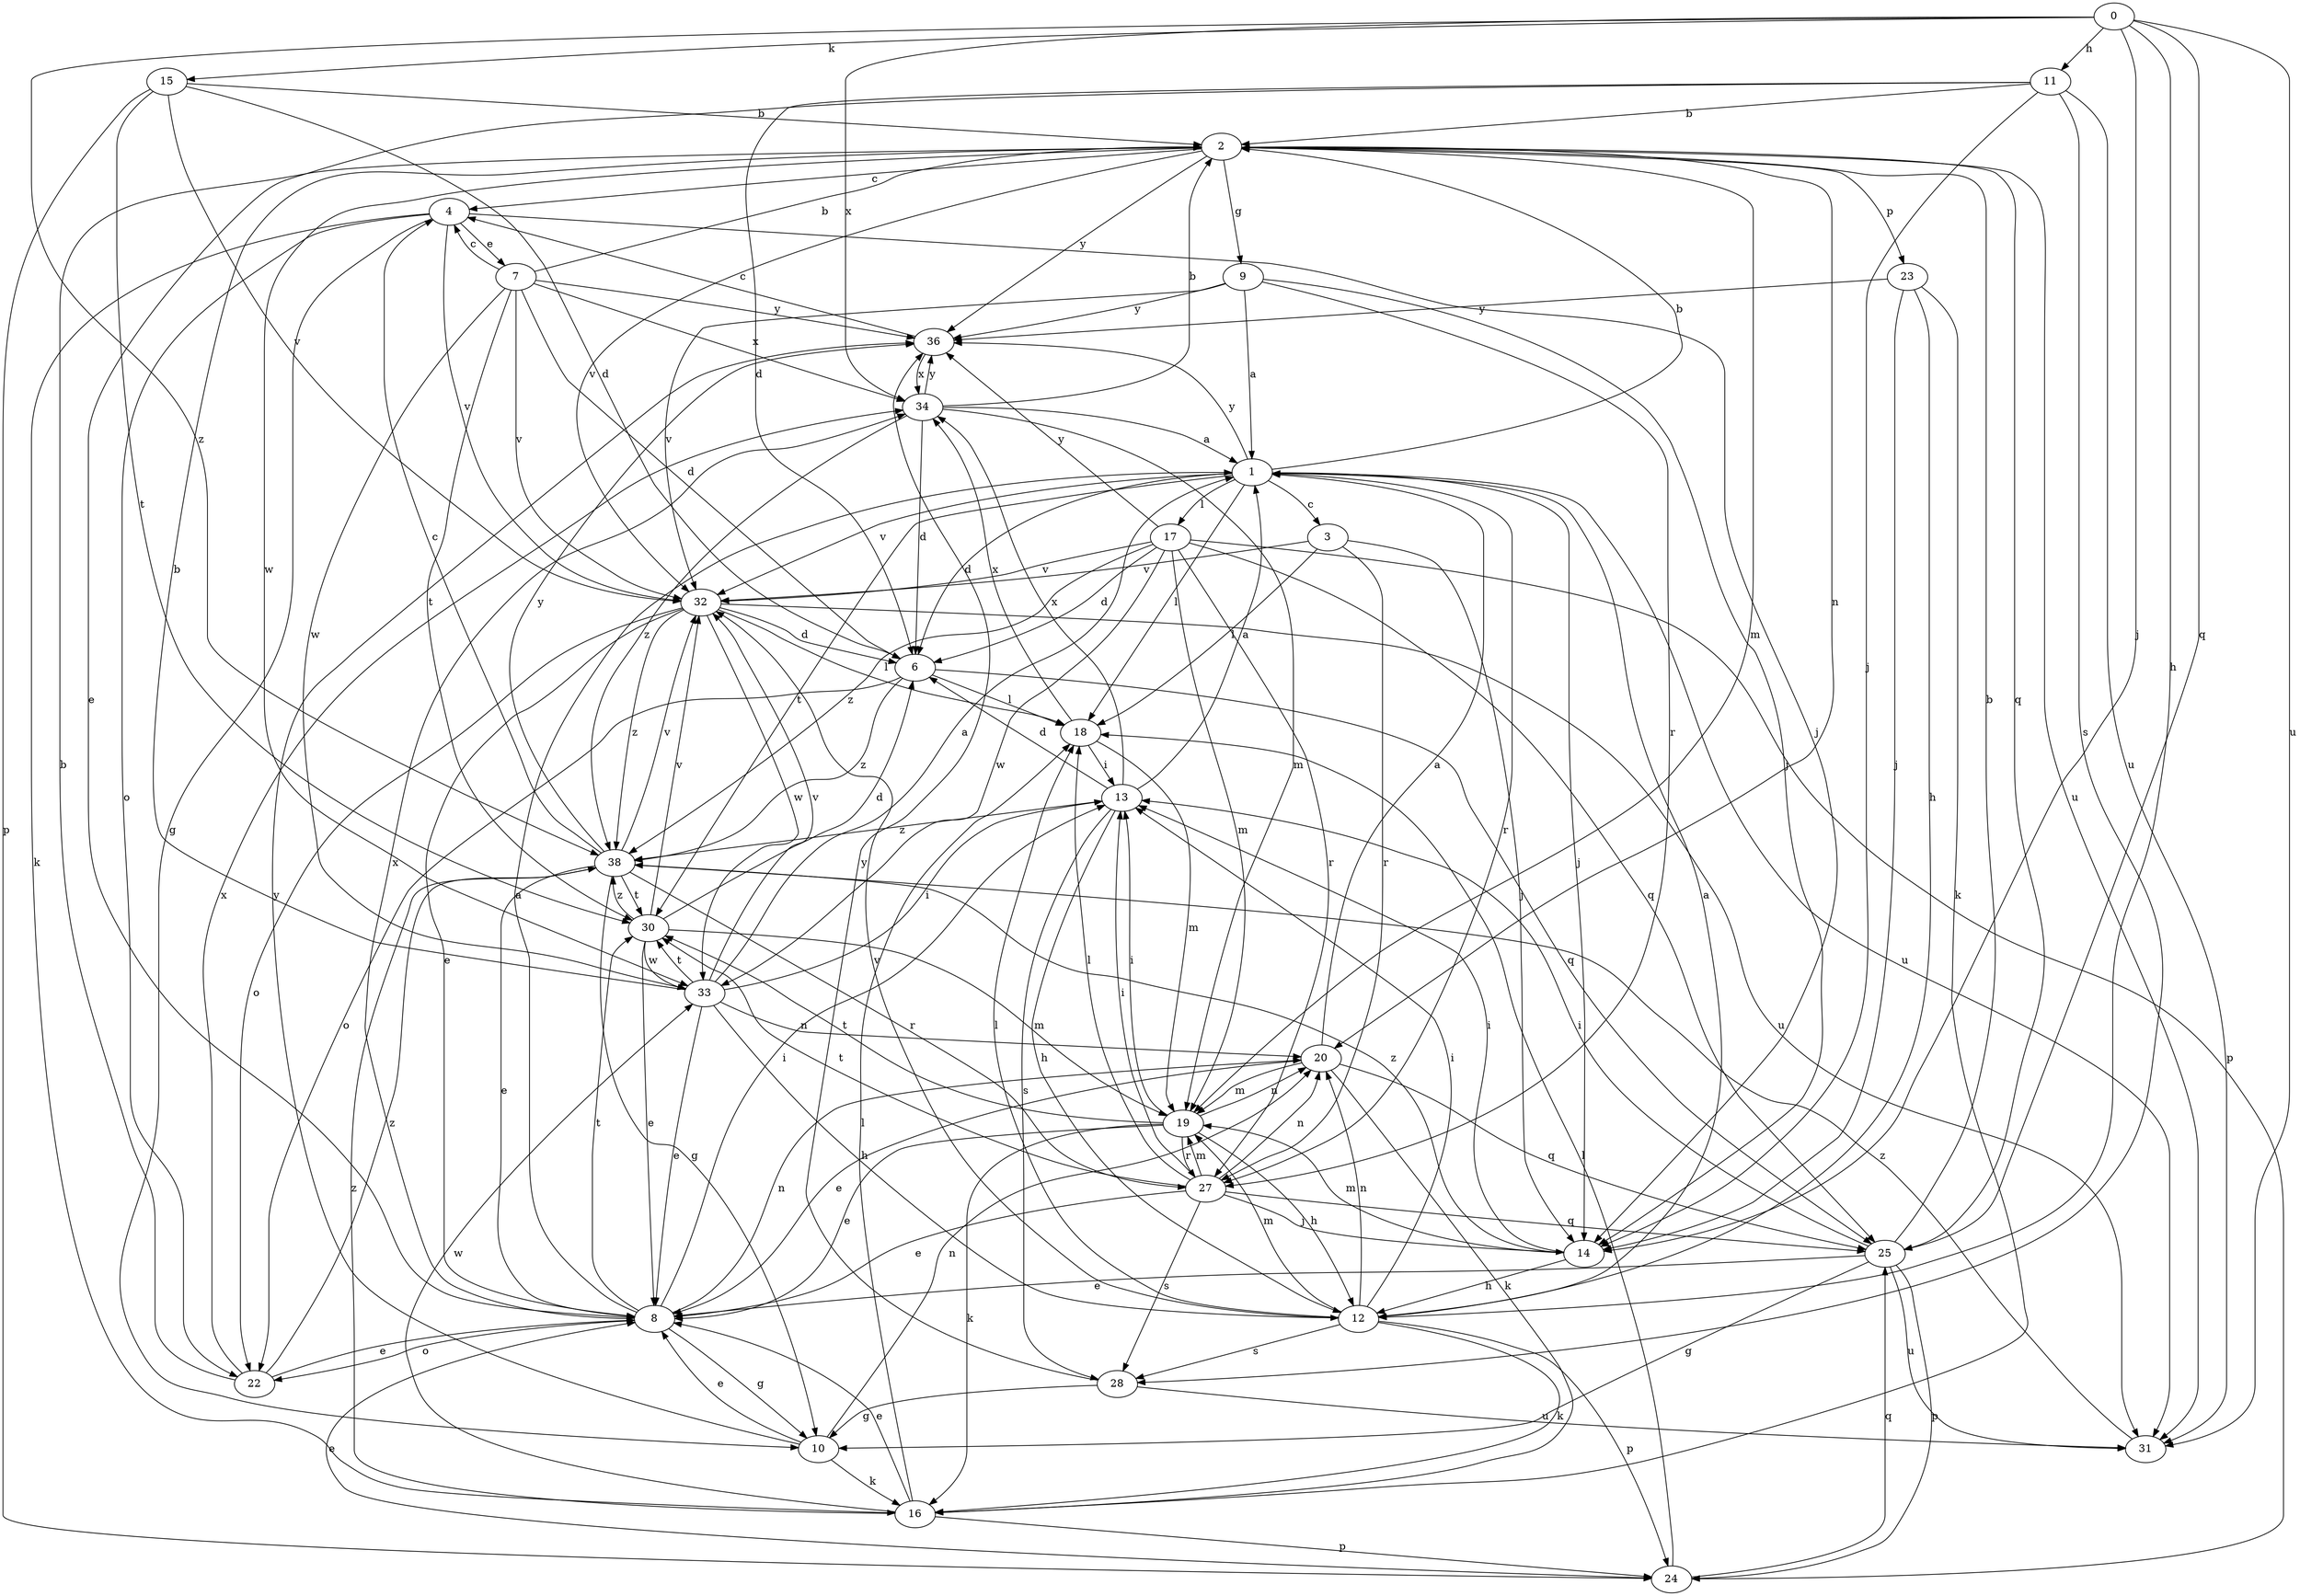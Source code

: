 strict digraph  {
0;
1;
2;
3;
4;
6;
7;
8;
9;
10;
11;
12;
13;
14;
15;
16;
17;
18;
19;
20;
22;
23;
24;
25;
27;
28;
30;
31;
32;
33;
34;
36;
38;
0 -> 11  [label=h];
0 -> 12  [label=h];
0 -> 14  [label=j];
0 -> 15  [label=k];
0 -> 25  [label=q];
0 -> 31  [label=u];
0 -> 34  [label=x];
0 -> 38  [label=z];
1 -> 2  [label=b];
1 -> 3  [label=c];
1 -> 6  [label=d];
1 -> 14  [label=j];
1 -> 17  [label=l];
1 -> 18  [label=l];
1 -> 27  [label=r];
1 -> 30  [label=t];
1 -> 31  [label=u];
1 -> 32  [label=v];
1 -> 36  [label=y];
2 -> 4  [label=c];
2 -> 9  [label=g];
2 -> 19  [label=m];
2 -> 20  [label=n];
2 -> 23  [label=p];
2 -> 25  [label=q];
2 -> 31  [label=u];
2 -> 32  [label=v];
2 -> 33  [label=w];
2 -> 36  [label=y];
3 -> 14  [label=j];
3 -> 18  [label=l];
3 -> 27  [label=r];
3 -> 32  [label=v];
4 -> 7  [label=e];
4 -> 10  [label=g];
4 -> 14  [label=j];
4 -> 16  [label=k];
4 -> 22  [label=o];
4 -> 32  [label=v];
6 -> 18  [label=l];
6 -> 22  [label=o];
6 -> 25  [label=q];
6 -> 38  [label=z];
7 -> 2  [label=b];
7 -> 4  [label=c];
7 -> 6  [label=d];
7 -> 30  [label=t];
7 -> 32  [label=v];
7 -> 33  [label=w];
7 -> 34  [label=x];
7 -> 36  [label=y];
8 -> 1  [label=a];
8 -> 10  [label=g];
8 -> 13  [label=i];
8 -> 20  [label=n];
8 -> 22  [label=o];
8 -> 30  [label=t];
8 -> 34  [label=x];
9 -> 1  [label=a];
9 -> 14  [label=j];
9 -> 27  [label=r];
9 -> 32  [label=v];
9 -> 36  [label=y];
10 -> 8  [label=e];
10 -> 16  [label=k];
10 -> 20  [label=n];
10 -> 36  [label=y];
11 -> 2  [label=b];
11 -> 6  [label=d];
11 -> 8  [label=e];
11 -> 14  [label=j];
11 -> 28  [label=s];
11 -> 31  [label=u];
12 -> 1  [label=a];
12 -> 13  [label=i];
12 -> 16  [label=k];
12 -> 18  [label=l];
12 -> 19  [label=m];
12 -> 20  [label=n];
12 -> 24  [label=p];
12 -> 28  [label=s];
12 -> 32  [label=v];
13 -> 1  [label=a];
13 -> 6  [label=d];
13 -> 12  [label=h];
13 -> 28  [label=s];
13 -> 34  [label=x];
13 -> 38  [label=z];
14 -> 12  [label=h];
14 -> 13  [label=i];
14 -> 19  [label=m];
14 -> 38  [label=z];
15 -> 2  [label=b];
15 -> 6  [label=d];
15 -> 24  [label=p];
15 -> 30  [label=t];
15 -> 32  [label=v];
16 -> 8  [label=e];
16 -> 18  [label=l];
16 -> 24  [label=p];
16 -> 33  [label=w];
16 -> 38  [label=z];
17 -> 6  [label=d];
17 -> 19  [label=m];
17 -> 24  [label=p];
17 -> 25  [label=q];
17 -> 27  [label=r];
17 -> 32  [label=v];
17 -> 33  [label=w];
17 -> 36  [label=y];
17 -> 38  [label=z];
18 -> 13  [label=i];
18 -> 19  [label=m];
18 -> 34  [label=x];
19 -> 8  [label=e];
19 -> 12  [label=h];
19 -> 13  [label=i];
19 -> 16  [label=k];
19 -> 20  [label=n];
19 -> 27  [label=r];
19 -> 30  [label=t];
20 -> 1  [label=a];
20 -> 8  [label=e];
20 -> 16  [label=k];
20 -> 19  [label=m];
20 -> 25  [label=q];
22 -> 2  [label=b];
22 -> 8  [label=e];
22 -> 34  [label=x];
22 -> 38  [label=z];
23 -> 12  [label=h];
23 -> 14  [label=j];
23 -> 16  [label=k];
23 -> 36  [label=y];
24 -> 8  [label=e];
24 -> 18  [label=l];
24 -> 25  [label=q];
25 -> 2  [label=b];
25 -> 8  [label=e];
25 -> 10  [label=g];
25 -> 13  [label=i];
25 -> 24  [label=p];
25 -> 31  [label=u];
27 -> 8  [label=e];
27 -> 13  [label=i];
27 -> 14  [label=j];
27 -> 18  [label=l];
27 -> 19  [label=m];
27 -> 20  [label=n];
27 -> 25  [label=q];
27 -> 28  [label=s];
27 -> 30  [label=t];
28 -> 10  [label=g];
28 -> 31  [label=u];
28 -> 36  [label=y];
30 -> 6  [label=d];
30 -> 8  [label=e];
30 -> 19  [label=m];
30 -> 32  [label=v];
30 -> 33  [label=w];
30 -> 38  [label=z];
31 -> 38  [label=z];
32 -> 6  [label=d];
32 -> 8  [label=e];
32 -> 18  [label=l];
32 -> 22  [label=o];
32 -> 31  [label=u];
32 -> 33  [label=w];
32 -> 38  [label=z];
33 -> 1  [label=a];
33 -> 2  [label=b];
33 -> 8  [label=e];
33 -> 12  [label=h];
33 -> 13  [label=i];
33 -> 20  [label=n];
33 -> 30  [label=t];
33 -> 32  [label=v];
34 -> 1  [label=a];
34 -> 2  [label=b];
34 -> 6  [label=d];
34 -> 19  [label=m];
34 -> 36  [label=y];
34 -> 38  [label=z];
36 -> 4  [label=c];
36 -> 34  [label=x];
38 -> 4  [label=c];
38 -> 8  [label=e];
38 -> 10  [label=g];
38 -> 27  [label=r];
38 -> 30  [label=t];
38 -> 32  [label=v];
38 -> 36  [label=y];
}
